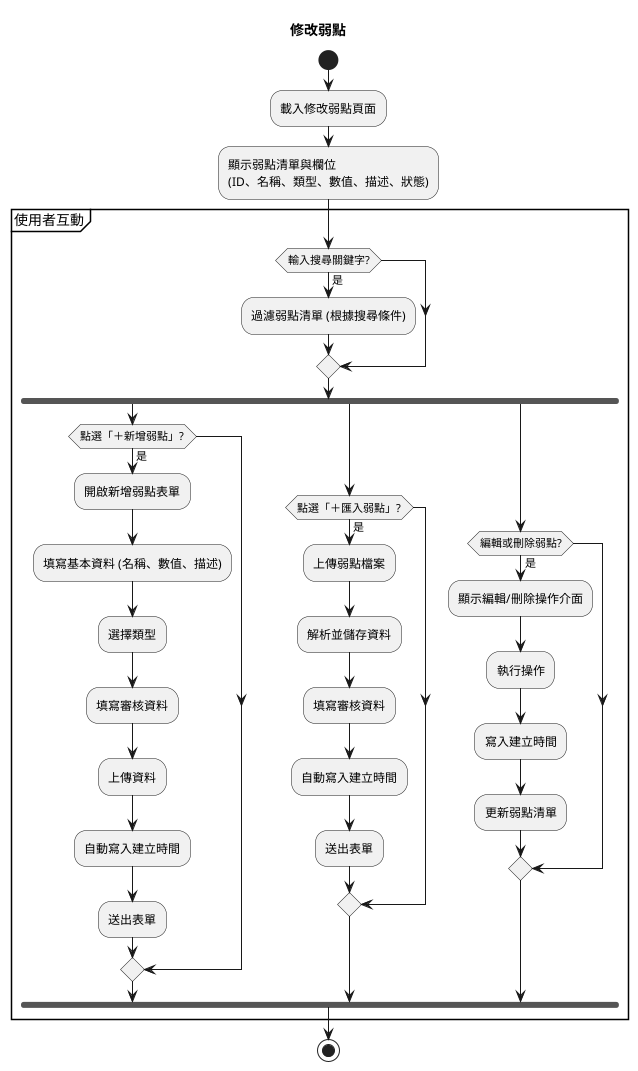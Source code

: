 @startuml edit_asset_activity
title 修改弱點
start

:載入修改弱點頁面;

:顯示弱點清單與欄位
(ID、名稱、類型、數值、描述、狀態);

partition "使用者互動" {

    if (輸入搜尋關鍵字?) then (是)
        :過濾弱點清單 (根據搜尋條件);
    endif
    fork
        if (點選「＋新增弱點」?) then (是)
            :開啟新增弱點表單;
            :填寫基本資料 (名稱、數值、描述);
            :選擇類型;
            :填寫審核資料;
            :上傳資料;
            :自動寫入建立時間;
            :送出表單;
        endif
    fork again
        if (點選「＋匯入弱點」?) then (是)
            :上傳弱點檔案;
            :解析並儲存資料;
            :填寫審核資料;
            :自動寫入建立時間;
            :送出表單;
        endif
    fork again
        if (編輯或刪除弱點?) then (是)
            :顯示編輯/刪除操作介面;
            :執行操作;
            :寫入建立時間;
            :更新弱點清單;
        endif
    end fork
}

stop

@enduml
